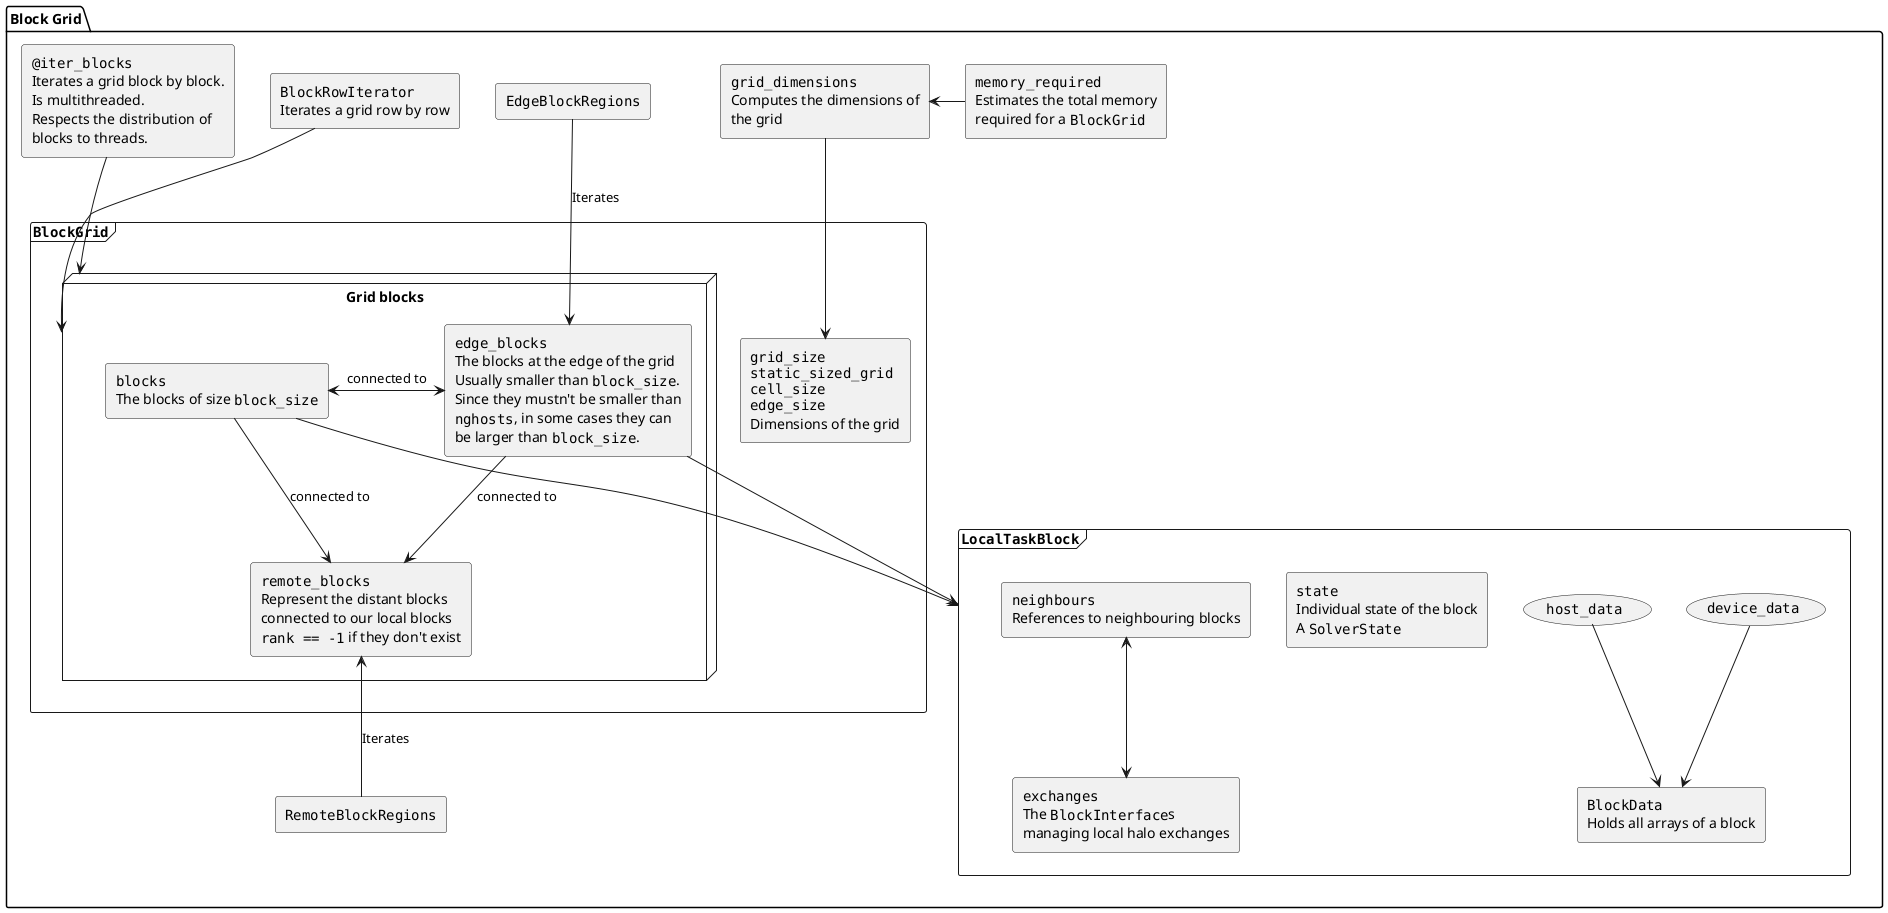 @startuml Armon.jl#block_grid

<style>
.mpi {
  BackGroundColor #22ccaa
  LineThickness 1
  LineColor black
}

.pause {
  BackGroundColor #ee1100
  LineThickness 1
  LineColor black
}
</style>

package "Block Grid" as pkg_block_grid {
    frame """BlockGrid""" as block_grid {

        node "Grid blocks" as grid_blocks {
            rectangle block_grid_blocks [
                ""blocks""
                The blocks of size ""block_size""
            ]
            rectangle block_grid_edge_blocks [
                ""edge_blocks""
                The blocks at the edge of the grid
                Usually smaller than ""block_size"".
                Since they mustn't be smaller than
                ""nghosts"", in some cases they can
                be larger than ""block_size"".
            ]
            rectangle block_grid_remote_blocks [
                ""remote_blocks""
                Represent the distant blocks
                connected to our local blocks
                ""rank == -1"" if they don't exist
            ]
        }

        rectangle block_grid_dims [
            ""grid_size""
            ""static_sized_grid""
            ""cell_size""
            ""edge_size""
            Dimensions of the grid
        ]

        block_grid_blocks --> block_grid_remote_blocks : connected to
        block_grid_edge_blocks --> block_grid_remote_blocks : connected to
        block_grid_blocks <-> block_grid_edge_blocks : connected to
    }

    rectangle block_grid_dimensions [
        ""grid_dimensions""
        Computes the dimensions of
        the grid
    ]

    rectangle block_grid_mem_required [
        ""memory_required""
        Estimates the total memory
        required for a ""BlockGrid""
    ]

    rectangle """RemoteBlockRegions""" as block_grid_RemoteBlockRegions
    rectangle """EdgeBlockRegions""" as block_grid_EdgeBlockRegions

    block_grid_dimensions --> block_grid_dims
    block_grid_dimensions <- block_grid_mem_required

    frame """LocalTaskBlock""" as local_task_block {
        usecase """device_data""" as local_task_block_device_data
        usecase """host_data""" as local_task_block_host_data

        rectangle local_task_block_data [
            ""BlockData""
            Holds all arrays of a block
        ]

        rectangle local_task_block_state [
            ""state""
            Individual state of the block
            A ""SolverState""
        ]

        rectangle local_task_block_neighbours [
            ""neighbours""
            References to neighbouring blocks
        ]

        rectangle local_task_block_exchanges [
            ""exchanges""
            The ""BlockInterface""s
            managing local halo exchanges
        ]

        local_task_block_neighbours <--> local_task_block_exchanges

        local_task_block_device_data --> local_task_block_data
        local_task_block_host_data --> local_task_block_data
    }

    rectangle block_grid_row_iterator [
        ""BlockRowIterator""
        Iterates a grid row by row
    ]

    rectangle block_grid_iter_blocks [
        ""@iter_blocks""
        Iterates a grid block by block.
        Is multithreaded.
        Respects the distribution of
        blocks to threads.
    ]

    block_grid_RemoteBlockRegions -up-> block_grid_remote_blocks : Iterates
    block_grid_EdgeBlockRegions -down-> block_grid_edge_blocks : Iterates
    block_grid_row_iterator --> grid_blocks
    block_grid_iter_blocks --> grid_blocks

    block_grid_blocks --> local_task_block
    block_grid_edge_blocks --> local_task_block
}

@enduml
